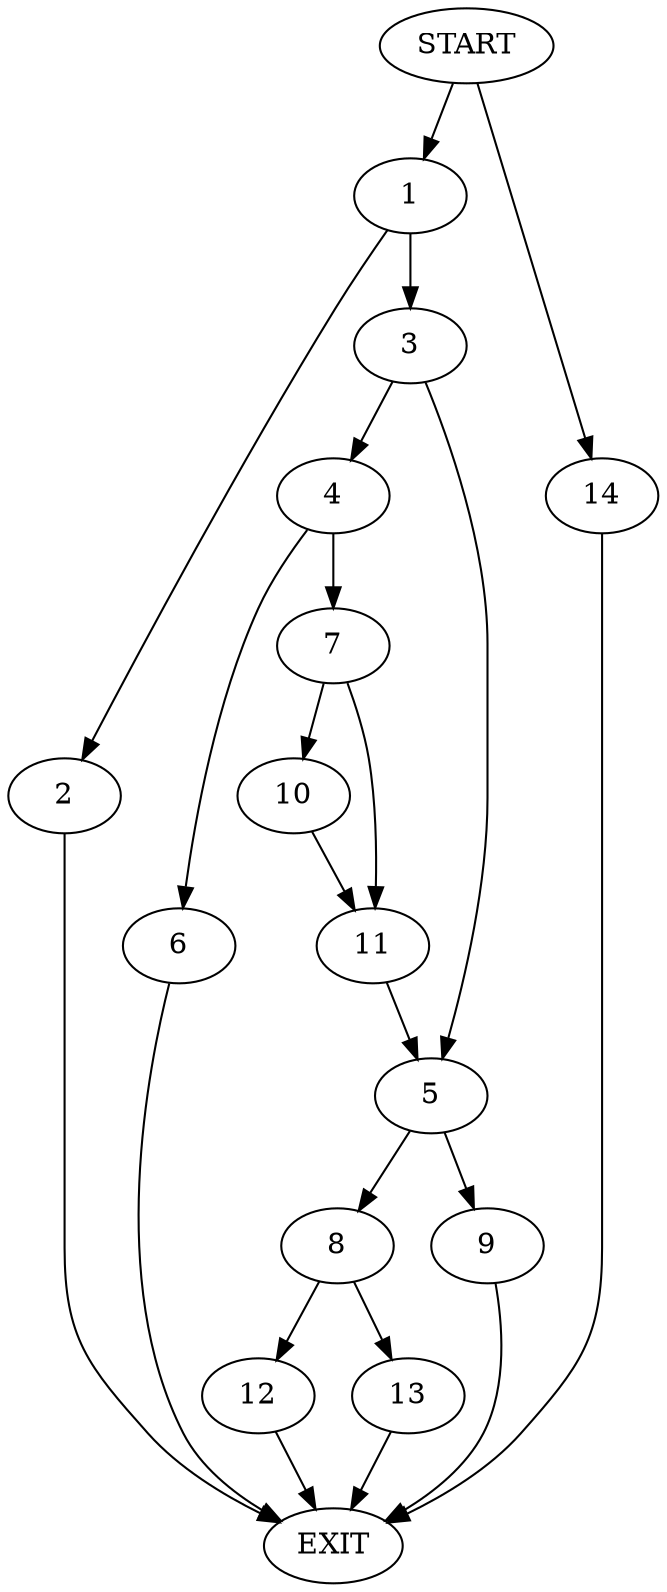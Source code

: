 digraph {
0 [label="START"]
15 [label="EXIT"]
0 -> 1
1 -> 2
1 -> 3
2 -> 15
3 -> 4
3 -> 5
4 -> 6
4 -> 7
5 -> 8
5 -> 9
6 -> 15
7 -> 10
7 -> 11
10 -> 11
11 -> 5
8 -> 12
8 -> 13
9 -> 15
13 -> 15
12 -> 15
0 -> 14
14 -> 15
}
